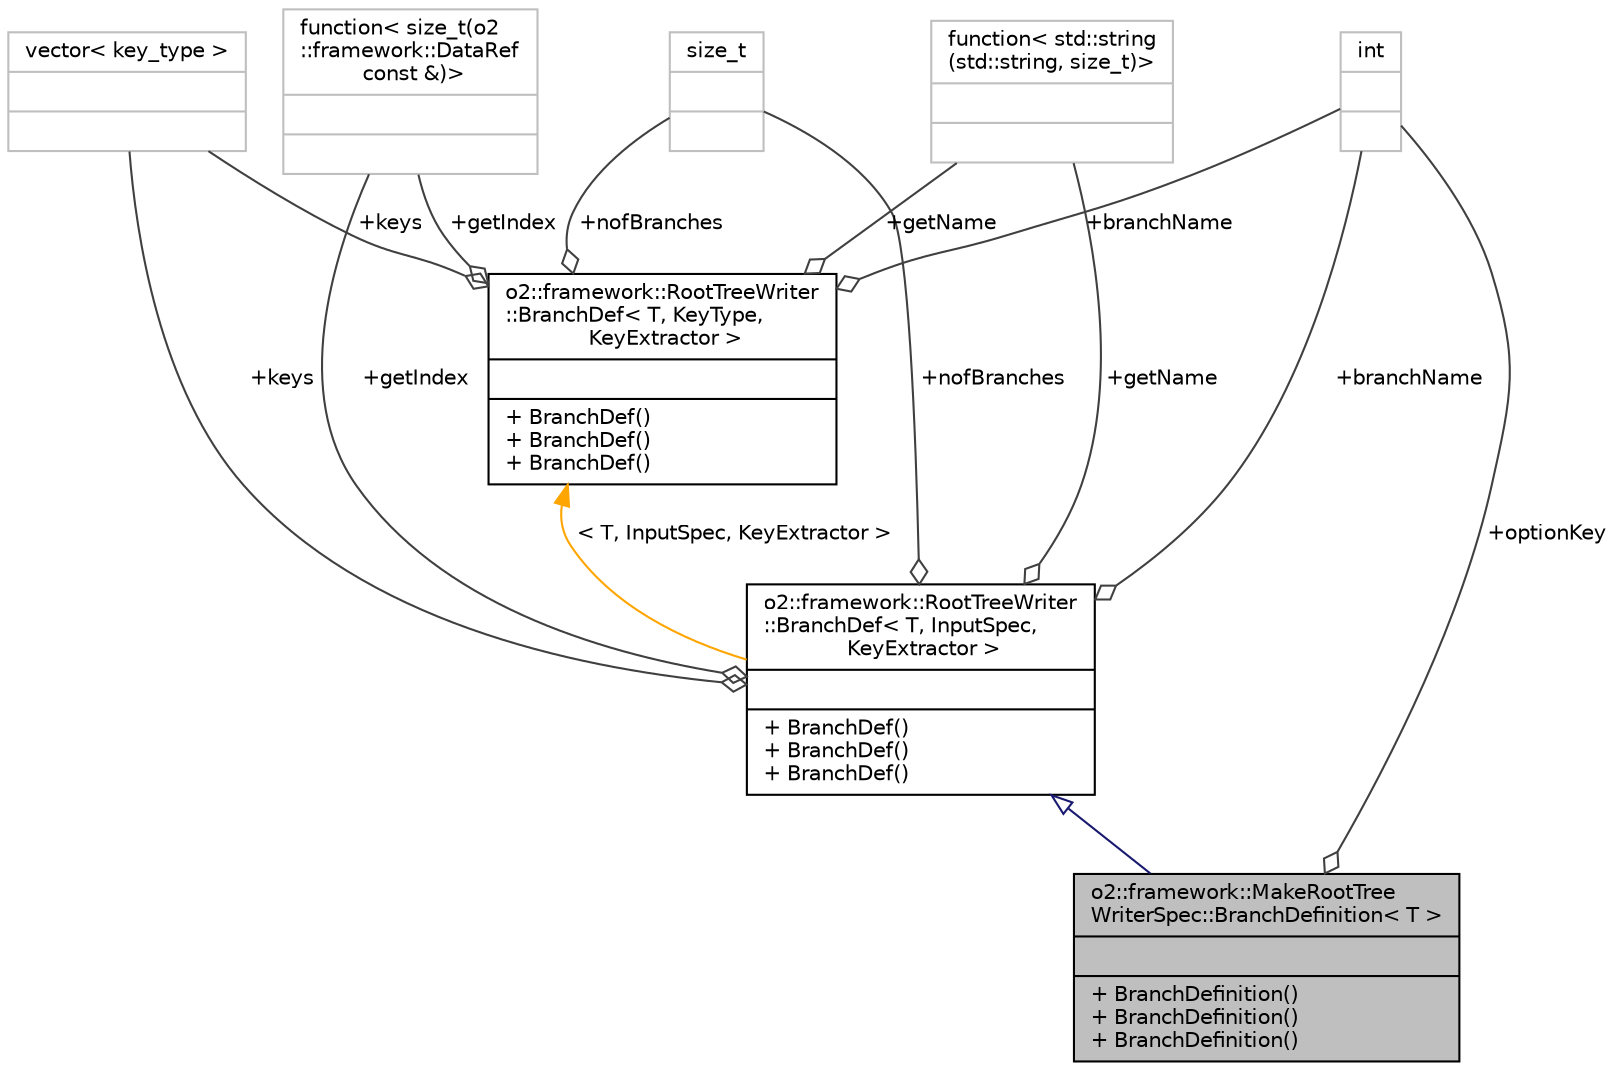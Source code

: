 digraph "o2::framework::MakeRootTreeWriterSpec::BranchDefinition&lt; T &gt;"
{
 // INTERACTIVE_SVG=YES
  bgcolor="transparent";
  edge [fontname="Helvetica",fontsize="10",labelfontname="Helvetica",labelfontsize="10"];
  node [fontname="Helvetica",fontsize="10",shape=record];
  Node3 [label="{o2::framework::MakeRootTree\lWriterSpec::BranchDefinition\< T \>\n||+ BranchDefinition()\l+ BranchDefinition()\l+ BranchDefinition()\l}",height=0.2,width=0.4,color="black", fillcolor="grey75", style="filled", fontcolor="black"];
  Node4 -> Node3 [dir="back",color="midnightblue",fontsize="10",style="solid",arrowtail="onormal",fontname="Helvetica"];
  Node4 [label="{o2::framework::RootTreeWriter\l::BranchDef\< T, InputSpec,\l KeyExtractor \>\n||+ BranchDef()\l+ BranchDef()\l+ BranchDef()\l}",height=0.2,width=0.4,color="black",URL="$d6/d72/structo2_1_1framework_1_1RootTreeWriter_1_1BranchDef.html"];
  Node5 -> Node4 [color="grey25",fontsize="10",style="solid",label=" +keys" ,arrowhead="odiamond",fontname="Helvetica"];
  Node5 [label="{vector\< key_type \>\n||}",height=0.2,width=0.4,color="grey75"];
  Node6 -> Node4 [color="grey25",fontsize="10",style="solid",label=" +nofBranches" ,arrowhead="odiamond",fontname="Helvetica"];
  Node6 [label="{size_t\n||}",height=0.2,width=0.4,color="grey75"];
  Node7 -> Node4 [color="grey25",fontsize="10",style="solid",label=" +branchName" ,arrowhead="odiamond",fontname="Helvetica"];
  Node7 [label="{int\n||}",height=0.2,width=0.4,color="grey75"];
  Node8 -> Node4 [color="grey25",fontsize="10",style="solid",label=" +getName" ,arrowhead="odiamond",fontname="Helvetica"];
  Node8 [label="{function\< std::string\l(std::string, size_t)\>\n||}",height=0.2,width=0.4,color="grey75"];
  Node9 -> Node4 [color="grey25",fontsize="10",style="solid",label=" +getIndex" ,arrowhead="odiamond",fontname="Helvetica"];
  Node9 [label="{function\< size_t(o2\l::framework::DataRef\l const &)\>\n||}",height=0.2,width=0.4,color="grey75"];
  Node10 -> Node4 [dir="back",color="orange",fontsize="10",style="solid",label=" \< T, InputSpec, KeyExtractor \>" ,fontname="Helvetica"];
  Node10 [label="{o2::framework::RootTreeWriter\l::BranchDef\< T, KeyType,\l KeyExtractor \>\n||+ BranchDef()\l+ BranchDef()\l+ BranchDef()\l}",height=0.2,width=0.4,color="black",URL="$d6/d72/structo2_1_1framework_1_1RootTreeWriter_1_1BranchDef.html",tooltip="BranchDef is used to define the mapping between inputs and branches. "];
  Node5 -> Node10 [color="grey25",fontsize="10",style="solid",label=" +keys" ,arrowhead="odiamond",fontname="Helvetica"];
  Node6 -> Node10 [color="grey25",fontsize="10",style="solid",label=" +nofBranches" ,arrowhead="odiamond",fontname="Helvetica"];
  Node7 -> Node10 [color="grey25",fontsize="10",style="solid",label=" +branchName" ,arrowhead="odiamond",fontname="Helvetica"];
  Node8 -> Node10 [color="grey25",fontsize="10",style="solid",label=" +getName" ,arrowhead="odiamond",fontname="Helvetica"];
  Node9 -> Node10 [color="grey25",fontsize="10",style="solid",label=" +getIndex" ,arrowhead="odiamond",fontname="Helvetica"];
  Node7 -> Node3 [color="grey25",fontsize="10",style="solid",label=" +optionKey" ,arrowhead="odiamond",fontname="Helvetica"];
}

